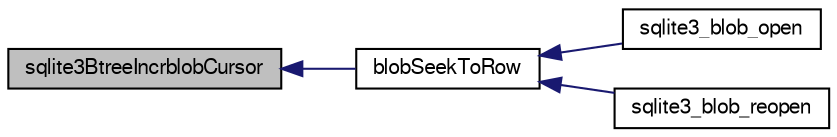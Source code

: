 digraph "sqlite3BtreeIncrblobCursor"
{
  edge [fontname="FreeSans",fontsize="10",labelfontname="FreeSans",labelfontsize="10"];
  node [fontname="FreeSans",fontsize="10",shape=record];
  rankdir="LR";
  Node452505 [label="sqlite3BtreeIncrblobCursor",height=0.2,width=0.4,color="black", fillcolor="grey75", style="filled", fontcolor="black"];
  Node452505 -> Node452506 [dir="back",color="midnightblue",fontsize="10",style="solid",fontname="FreeSans"];
  Node452506 [label="blobSeekToRow",height=0.2,width=0.4,color="black", fillcolor="white", style="filled",URL="$sqlite3_8c.html#afff57e13332b98c8a44a7cebe38962ab"];
  Node452506 -> Node452507 [dir="back",color="midnightblue",fontsize="10",style="solid",fontname="FreeSans"];
  Node452507 [label="sqlite3_blob_open",height=0.2,width=0.4,color="black", fillcolor="white", style="filled",URL="$sqlite3_8h.html#adb8ad839a5bdd62a43785132bc7dd518"];
  Node452506 -> Node452508 [dir="back",color="midnightblue",fontsize="10",style="solid",fontname="FreeSans"];
  Node452508 [label="sqlite3_blob_reopen",height=0.2,width=0.4,color="black", fillcolor="white", style="filled",URL="$sqlite3_8h.html#abc77c24fdc0150138490359a94360f7e"];
}
